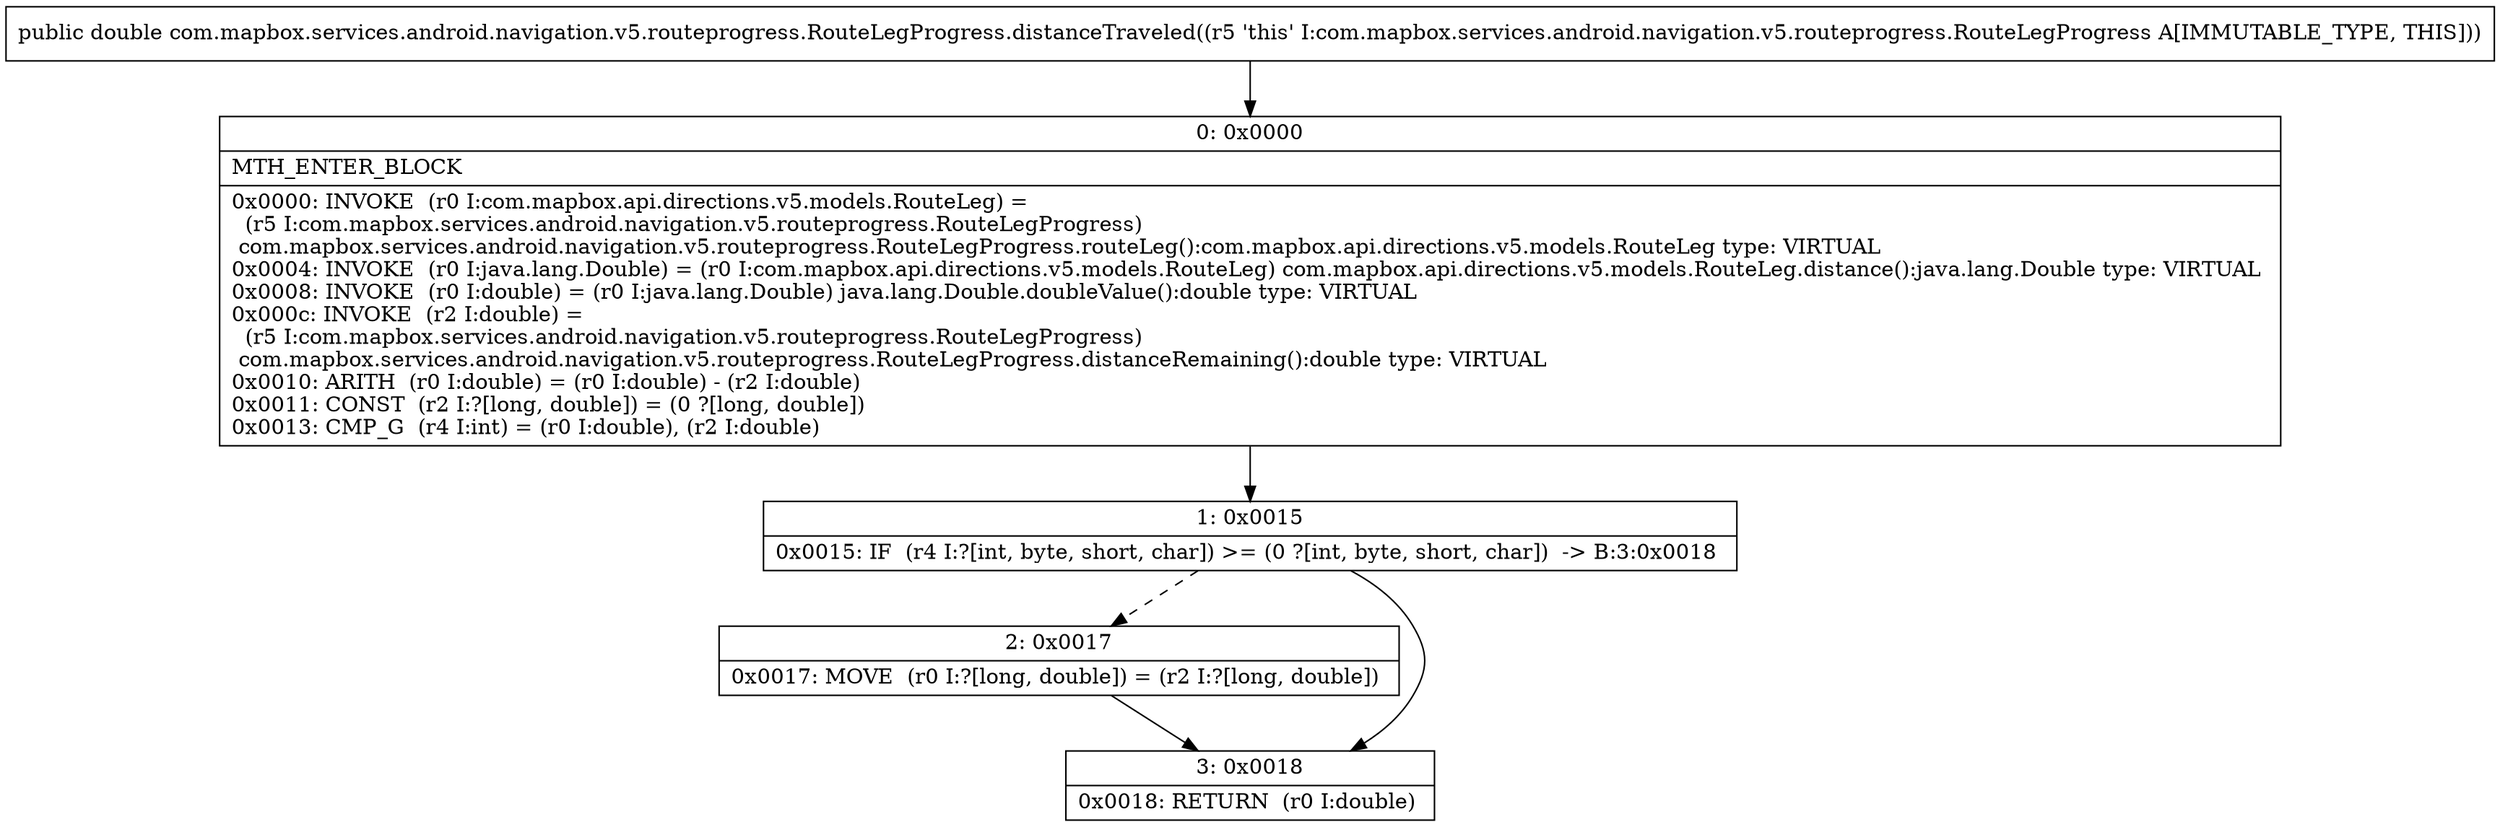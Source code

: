 digraph "CFG forcom.mapbox.services.android.navigation.v5.routeprogress.RouteLegProgress.distanceTraveled()D" {
Node_0 [shape=record,label="{0\:\ 0x0000|MTH_ENTER_BLOCK\l|0x0000: INVOKE  (r0 I:com.mapbox.api.directions.v5.models.RouteLeg) = \l  (r5 I:com.mapbox.services.android.navigation.v5.routeprogress.RouteLegProgress)\l com.mapbox.services.android.navigation.v5.routeprogress.RouteLegProgress.routeLeg():com.mapbox.api.directions.v5.models.RouteLeg type: VIRTUAL \l0x0004: INVOKE  (r0 I:java.lang.Double) = (r0 I:com.mapbox.api.directions.v5.models.RouteLeg) com.mapbox.api.directions.v5.models.RouteLeg.distance():java.lang.Double type: VIRTUAL \l0x0008: INVOKE  (r0 I:double) = (r0 I:java.lang.Double) java.lang.Double.doubleValue():double type: VIRTUAL \l0x000c: INVOKE  (r2 I:double) = \l  (r5 I:com.mapbox.services.android.navigation.v5.routeprogress.RouteLegProgress)\l com.mapbox.services.android.navigation.v5.routeprogress.RouteLegProgress.distanceRemaining():double type: VIRTUAL \l0x0010: ARITH  (r0 I:double) = (r0 I:double) \- (r2 I:double) \l0x0011: CONST  (r2 I:?[long, double]) = (0 ?[long, double]) \l0x0013: CMP_G  (r4 I:int) = (r0 I:double), (r2 I:double) \l}"];
Node_1 [shape=record,label="{1\:\ 0x0015|0x0015: IF  (r4 I:?[int, byte, short, char]) \>= (0 ?[int, byte, short, char])  \-\> B:3:0x0018 \l}"];
Node_2 [shape=record,label="{2\:\ 0x0017|0x0017: MOVE  (r0 I:?[long, double]) = (r2 I:?[long, double]) \l}"];
Node_3 [shape=record,label="{3\:\ 0x0018|0x0018: RETURN  (r0 I:double) \l}"];
MethodNode[shape=record,label="{public double com.mapbox.services.android.navigation.v5.routeprogress.RouteLegProgress.distanceTraveled((r5 'this' I:com.mapbox.services.android.navigation.v5.routeprogress.RouteLegProgress A[IMMUTABLE_TYPE, THIS])) }"];
MethodNode -> Node_0;
Node_0 -> Node_1;
Node_1 -> Node_2[style=dashed];
Node_1 -> Node_3;
Node_2 -> Node_3;
}

